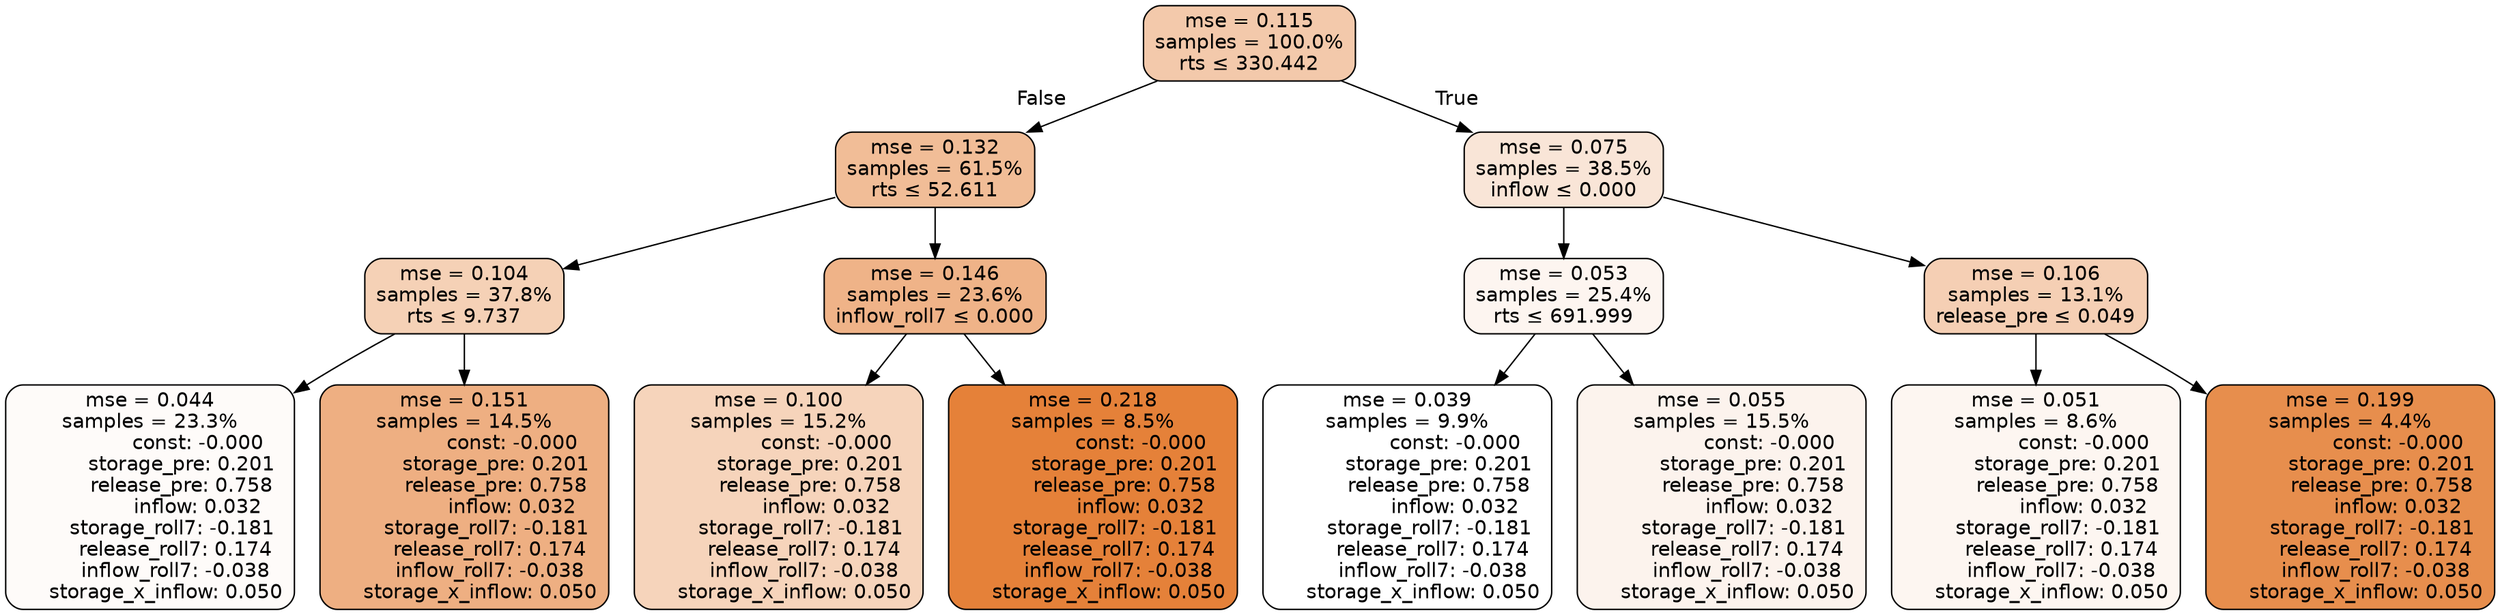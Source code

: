 digraph tree {
node [shape=rectangle, style="filled, rounded", color="black", fontname=helvetica] ;
edge [fontname=helvetica] ;
	"0" [label="mse = 0.115
samples = 100.0%
rts &le; 330.442", fillcolor="#f3c9ab"]
	"1" [label="mse = 0.132
samples = 61.5%
rts &le; 52.611", fillcolor="#f1bd97"]
	"2" [label="mse = 0.104
samples = 37.8%
rts &le; 9.737", fillcolor="#f5d1b6"]
	"3" [label="mse = 0.044
samples = 23.3%
               const: -0.000
          storage_pre: 0.201
          release_pre: 0.758
               inflow: 0.032
       storage_roll7: -0.181
        release_roll7: 0.174
        inflow_roll7: -0.038
     storage_x_inflow: 0.050", fillcolor="#fefbf9"]
	"4" [label="mse = 0.151
samples = 14.5%
               const: -0.000
          storage_pre: 0.201
          release_pre: 0.758
               inflow: 0.032
       storage_roll7: -0.181
        release_roll7: 0.174
        inflow_roll7: -0.038
     storage_x_inflow: 0.050", fillcolor="#eeaf82"]
	"5" [label="mse = 0.146
samples = 23.6%
inflow_roll7 &le; 0.000", fillcolor="#efb388"]
	"6" [label="mse = 0.100
samples = 15.2%
               const: -0.000
          storage_pre: 0.201
          release_pre: 0.758
               inflow: 0.032
       storage_roll7: -0.181
        release_roll7: 0.174
        inflow_roll7: -0.038
     storage_x_inflow: 0.050", fillcolor="#f6d4bb"]
	"7" [label="mse = 0.218
samples = 8.5%
               const: -0.000
          storage_pre: 0.201
          release_pre: 0.758
               inflow: 0.032
       storage_roll7: -0.181
        release_roll7: 0.174
        inflow_roll7: -0.038
     storage_x_inflow: 0.050", fillcolor="#e58139"]
	"8" [label="mse = 0.075
samples = 38.5%
inflow &le; 0.000", fillcolor="#f9e5d7"]
	"9" [label="mse = 0.053
samples = 25.4%
rts &le; 691.999", fillcolor="#fdf5f0"]
	"10" [label="mse = 0.039
samples = 9.9%
               const: -0.000
          storage_pre: 0.201
          release_pre: 0.758
               inflow: 0.032
       storage_roll7: -0.181
        release_roll7: 0.174
        inflow_roll7: -0.038
     storage_x_inflow: 0.050", fillcolor="#ffffff"]
	"11" [label="mse = 0.055
samples = 15.5%
               const: -0.000
          storage_pre: 0.201
          release_pre: 0.758
               inflow: 0.032
       storage_roll7: -0.181
        release_roll7: 0.174
        inflow_roll7: -0.038
     storage_x_inflow: 0.050", fillcolor="#fcf3ed"]
	"12" [label="mse = 0.106
samples = 13.1%
release_pre &le; 0.049", fillcolor="#f5cfb4"]
	"13" [label="mse = 0.051
samples = 8.6%
               const: -0.000
          storage_pre: 0.201
          release_pre: 0.758
               inflow: 0.032
       storage_roll7: -0.181
        release_roll7: 0.174
        inflow_roll7: -0.038
     storage_x_inflow: 0.050", fillcolor="#fdf6f1"]
	"14" [label="mse = 0.199
samples = 4.4%
               const: -0.000
          storage_pre: 0.201
          release_pre: 0.758
               inflow: 0.032
       storage_roll7: -0.181
        release_roll7: 0.174
        inflow_roll7: -0.038
     storage_x_inflow: 0.050", fillcolor="#e78e4d"]

	"0" -> "1" [labeldistance=2.5, labelangle=45, headlabel="False"]
	"1" -> "2"
	"2" -> "3"
	"2" -> "4"
	"1" -> "5"
	"5" -> "6"
	"5" -> "7"
	"0" -> "8" [labeldistance=2.5, labelangle=-45, headlabel="True"]
	"8" -> "9"
	"9" -> "10"
	"9" -> "11"
	"8" -> "12"
	"12" -> "13"
	"12" -> "14"
}